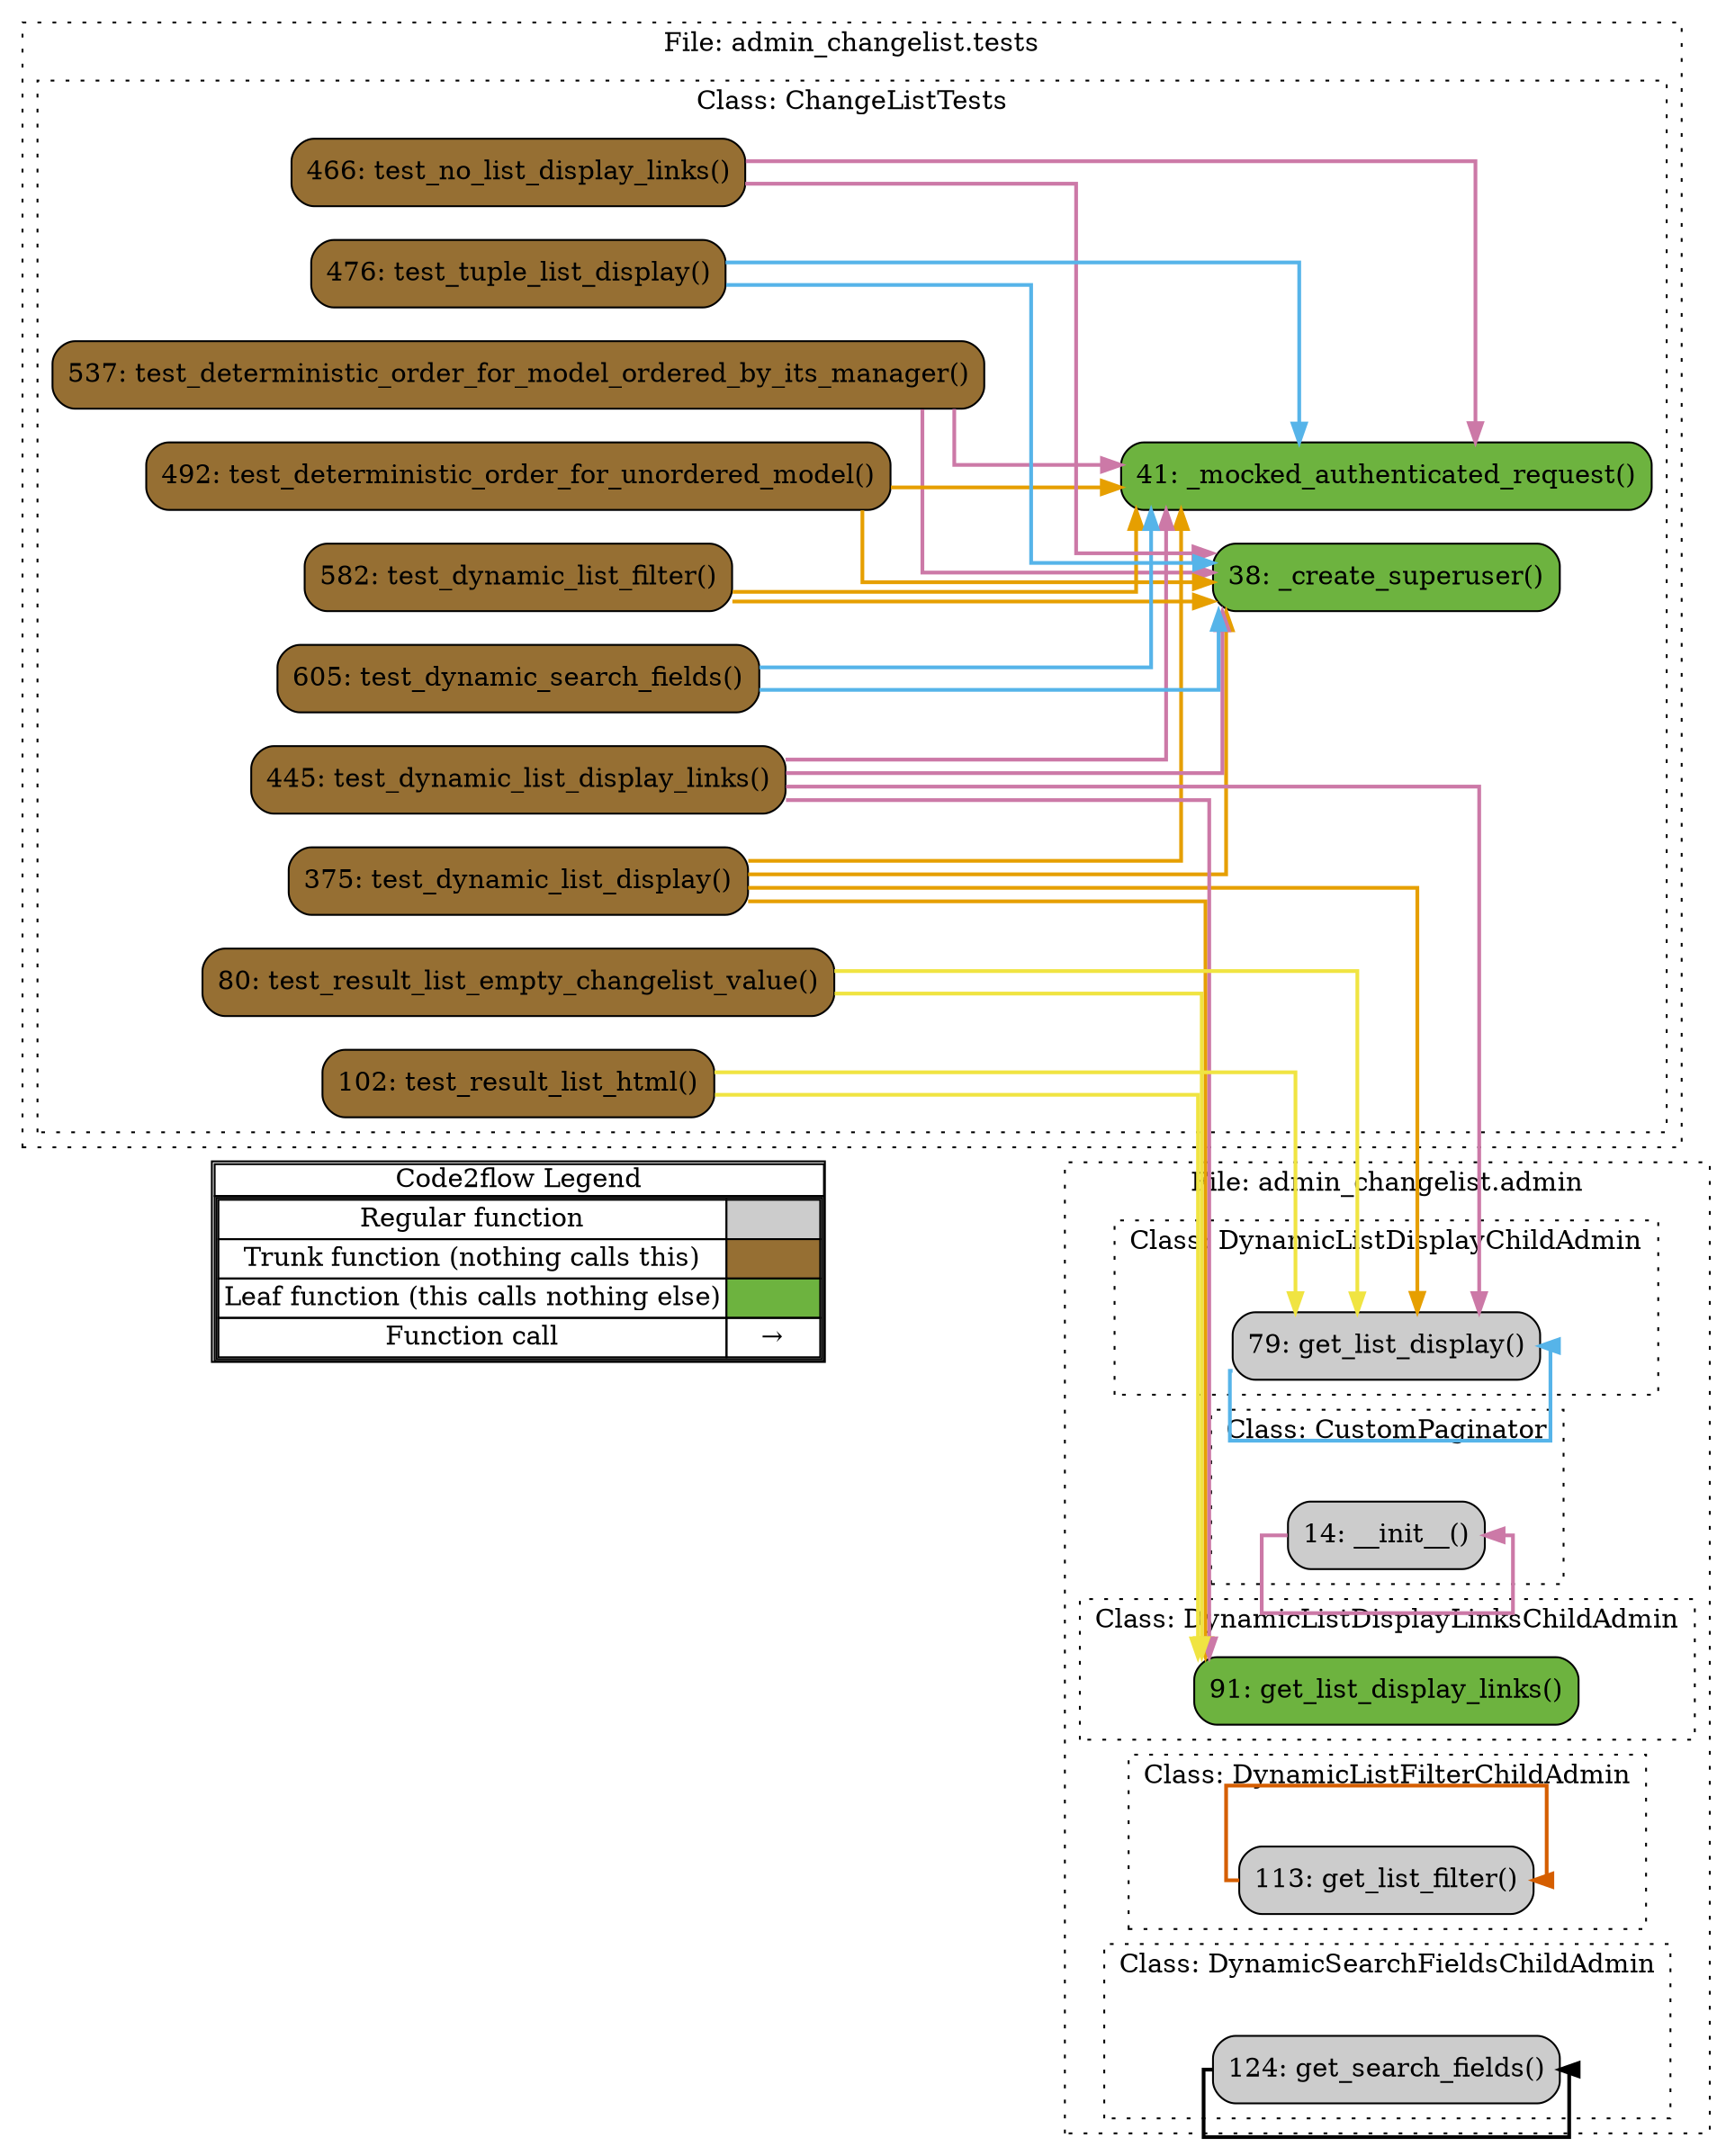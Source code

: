 digraph G {
concentrate=true;
splines="ortho";
rankdir="LR";
subgraph legend{
    rank = min;
    label = "legend";
    Legend [shape=none, margin=0, label = <
        <table cellspacing="0" cellpadding="0" border="1"><tr><td>Code2flow Legend</td></tr><tr><td>
        <table cellspacing="0">
        <tr><td>Regular function</td><td width="50px" bgcolor='#cccccc'></td></tr>
        <tr><td>Trunk function (nothing calls this)</td><td bgcolor='#966F33'></td></tr>
        <tr><td>Leaf function (this calls nothing else)</td><td bgcolor='#6db33f'></td></tr>
        <tr><td>Function call</td><td><font color='black'>&#8594;</font></td></tr>
        </table></td></tr></table>
        >];
}node_95561437 [label="14: __init__()" name="admin_changelist.admin::CustomPaginator.__init__" shape="rect" style="rounded,filled" fillcolor="#cccccc" ];
node_93c493ca [label="79: get_list_display()" name="admin_changelist.admin::DynamicListDisplayChildAdmin.get_list_display" shape="rect" style="rounded,filled" fillcolor="#cccccc" ];
node_d356a332 [label="91: get_list_display_links()" name="admin_changelist.admin::DynamicListDisplayLinksChildAdmin.get_list_display_links" shape="rect" style="rounded,filled" fillcolor="#6db33f" ];
node_0bed7186 [label="113: get_list_filter()" name="admin_changelist.admin::DynamicListFilterChildAdmin.get_list_filter" shape="rect" style="rounded,filled" fillcolor="#cccccc" ];
node_53148e50 [label="124: get_search_fields()" name="admin_changelist.admin::DynamicSearchFieldsChildAdmin.get_search_fields" shape="rect" style="rounded,filled" fillcolor="#cccccc" ];
node_46b2d74e [label="38: _create_superuser()" name="admin_changelist.tests::ChangeListTests._create_superuser" shape="rect" style="rounded,filled" fillcolor="#6db33f" ];
node_10bca30b [label="41: _mocked_authenticated_request()" name="admin_changelist.tests::ChangeListTests._mocked_authenticated_request" shape="rect" style="rounded,filled" fillcolor="#6db33f" ];
node_55455c0f [label="537: test_deterministic_order_for_model_ordered_by_its_manager()" name="admin_changelist.tests::ChangeListTests.test_deterministic_order_for_model_ordered_by_its_manager" shape="rect" style="rounded,filled" fillcolor="#966F33" ];
node_15a706d1 [label="492: test_deterministic_order_for_unordered_model()" name="admin_changelist.tests::ChangeListTests.test_deterministic_order_for_unordered_model" shape="rect" style="rounded,filled" fillcolor="#966F33" ];
node_c83dd721 [label="375: test_dynamic_list_display()" name="admin_changelist.tests::ChangeListTests.test_dynamic_list_display" shape="rect" style="rounded,filled" fillcolor="#966F33" ];
node_2e4ef5a7 [label="445: test_dynamic_list_display_links()" name="admin_changelist.tests::ChangeListTests.test_dynamic_list_display_links" shape="rect" style="rounded,filled" fillcolor="#966F33" ];
node_59319829 [label="582: test_dynamic_list_filter()" name="admin_changelist.tests::ChangeListTests.test_dynamic_list_filter" shape="rect" style="rounded,filled" fillcolor="#966F33" ];
node_cd60881a [label="605: test_dynamic_search_fields()" name="admin_changelist.tests::ChangeListTests.test_dynamic_search_fields" shape="rect" style="rounded,filled" fillcolor="#966F33" ];
node_385e31bf [label="466: test_no_list_display_links()" name="admin_changelist.tests::ChangeListTests.test_no_list_display_links" shape="rect" style="rounded,filled" fillcolor="#966F33" ];
node_cee82d6c [label="80: test_result_list_empty_changelist_value()" name="admin_changelist.tests::ChangeListTests.test_result_list_empty_changelist_value" shape="rect" style="rounded,filled" fillcolor="#966F33" ];
node_b8c719dc [label="102: test_result_list_html()" name="admin_changelist.tests::ChangeListTests.test_result_list_html" shape="rect" style="rounded,filled" fillcolor="#966F33" ];
node_6aca68ea [label="476: test_tuple_list_display()" name="admin_changelist.tests::ChangeListTests.test_tuple_list_display" shape="rect" style="rounded,filled" fillcolor="#966F33" ];
node_95561437 -> node_95561437 [color="#CC79A7" penwidth="2"];
node_93c493ca -> node_93c493ca [color="#56B4E9" penwidth="2"];
node_0bed7186 -> node_0bed7186 [color="#D55E00" penwidth="2"];
node_53148e50 -> node_53148e50 [color="#000000" penwidth="2"];
node_55455c0f -> node_46b2d74e [color="#CC79A7" penwidth="2"];
node_55455c0f -> node_10bca30b [color="#CC79A7" penwidth="2"];
node_15a706d1 -> node_46b2d74e [color="#E69F00" penwidth="2"];
node_15a706d1 -> node_10bca30b [color="#E69F00" penwidth="2"];
node_c83dd721 -> node_93c493ca [color="#E69F00" penwidth="2"];
node_c83dd721 -> node_93c493ca [color="#E69F00" penwidth="2"];
node_c83dd721 -> node_d356a332 [color="#E69F00" penwidth="2"];
node_c83dd721 -> node_d356a332 [color="#E69F00" penwidth="2"];
node_c83dd721 -> node_46b2d74e [color="#E69F00" penwidth="2"];
node_c83dd721 -> node_46b2d74e [color="#E69F00" penwidth="2"];
node_c83dd721 -> node_10bca30b [color="#E69F00" penwidth="2"];
node_c83dd721 -> node_10bca30b [color="#E69F00" penwidth="2"];
node_c83dd721 -> node_10bca30b [color="#E69F00" penwidth="2"];
node_2e4ef5a7 -> node_93c493ca [color="#CC79A7" penwidth="2"];
node_2e4ef5a7 -> node_d356a332 [color="#CC79A7" penwidth="2"];
node_2e4ef5a7 -> node_46b2d74e [color="#CC79A7" penwidth="2"];
node_2e4ef5a7 -> node_10bca30b [color="#CC79A7" penwidth="2"];
node_59319829 -> node_46b2d74e [color="#E69F00" penwidth="2"];
node_59319829 -> node_46b2d74e [color="#E69F00" penwidth="2"];
node_59319829 -> node_10bca30b [color="#E69F00" penwidth="2"];
node_59319829 -> node_10bca30b [color="#E69F00" penwidth="2"];
node_cd60881a -> node_46b2d74e [color="#56B4E9" penwidth="2"];
node_cd60881a -> node_10bca30b [color="#56B4E9" penwidth="2"];
node_385e31bf -> node_46b2d74e [color="#CC79A7" penwidth="2"];
node_385e31bf -> node_10bca30b [color="#CC79A7" penwidth="2"];
node_cee82d6c -> node_93c493ca [color="#F0E442" penwidth="2"];
node_cee82d6c -> node_d356a332 [color="#F0E442" penwidth="2"];
node_b8c719dc -> node_93c493ca [color="#F0E442" penwidth="2"];
node_b8c719dc -> node_d356a332 [color="#F0E442" penwidth="2"];
node_6aca68ea -> node_46b2d74e [color="#56B4E9" penwidth="2"];
node_6aca68ea -> node_10bca30b [color="#56B4E9" penwidth="2"];
subgraph cluster_3c066a9d {
    label="File: admin_changelist.admin";
    name="admin_changelist.admin";
    style="filled";
    graph[style=dotted];
    subgraph cluster_8656e9b6 {
        node_95561437;
        label="Class: CustomPaginator";
        name="CustomPaginator";
        style="filled";
        graph[style=dotted];
    };
    subgraph cluster_ee80dc89 {
        node_93c493ca;
        label="Class: DynamicListDisplayChildAdmin";
        name="DynamicListDisplayChildAdmin";
        style="filled";
        graph[style=dotted];
    };
    subgraph cluster_48a8a8d8 {
        node_d356a332;
        label="Class: DynamicListDisplayLinksChildAdmin";
        name="DynamicListDisplayLinksChildAdmin";
        style="filled";
        graph[style=dotted];
    };
    subgraph cluster_edd95ddc {
        node_0bed7186;
        label="Class: DynamicListFilterChildAdmin";
        name="DynamicListFilterChildAdmin";
        style="filled";
        graph[style=dotted];
    };
    subgraph cluster_9e7c3e70 {
        node_53148e50;
        label="Class: DynamicSearchFieldsChildAdmin";
        name="DynamicSearchFieldsChildAdmin";
        style="filled";
        graph[style=dotted];
    };
};
subgraph cluster_54db7cef {
    label="File: admin_changelist.tests";
    name="admin_changelist.tests";
    style="filled";
    graph[style=dotted];
    subgraph cluster_41f59123 {
        node_46b2d74e node_10bca30b node_cee82d6c node_b8c719dc node_c83dd721 node_2e4ef5a7 node_385e31bf node_6aca68ea node_15a706d1 node_55455c0f node_59319829 node_cd60881a;
        label="Class: ChangeListTests";
        name="ChangeListTests";
        style="filled";
        graph[style=dotted];
    };
};
}
